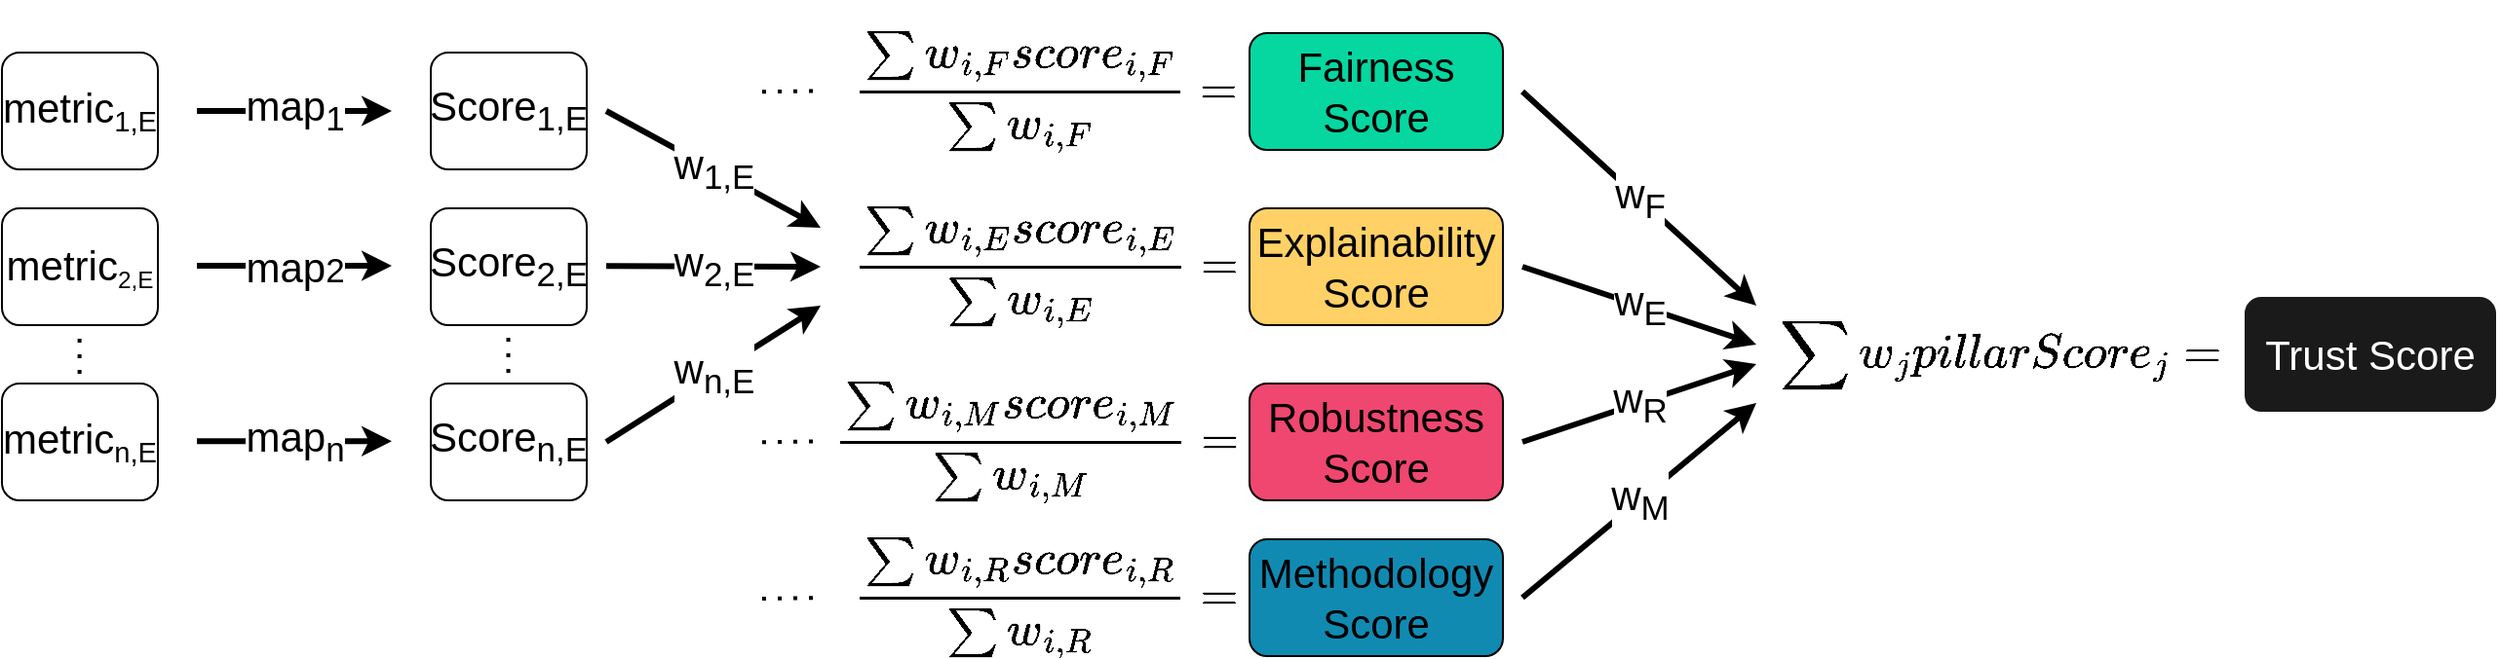 <mxfile version="15.6.8" type="github">
  <diagram id="90_oPOw2xlY_rsWEG6VP" name="Page-1">
    <mxGraphModel dx="1293" dy="486" grid="1" gridSize="10" guides="1" tooltips="1" connect="1" arrows="1" fold="1" page="1" pageScale="1" pageWidth="1600" pageHeight="1200" math="1" shadow="0">
      <root>
        <mxCell id="0" />
        <mxCell id="1" parent="0" />
        <mxCell id="xaC7bcNHMwfUWVUWs_N--5" value="metric&lt;span style=&quot;font-size: 17.5px&quot;&gt;&lt;sub&gt;1,E&lt;/sub&gt;&lt;/span&gt;" style="rounded=1;whiteSpace=wrap;html=1;fontSize=21;" parent="1" vertex="1">
          <mxGeometry x="20" y="430" width="80" height="60" as="geometry" />
        </mxCell>
        <mxCell id="xaC7bcNHMwfUWVUWs_N--7" value="" style="endArrow=classic;html=1;rounded=0;fontSize=21;strokeWidth=3;" parent="1" edge="1">
          <mxGeometry relative="1" as="geometry">
            <mxPoint x="120" y="460" as="sourcePoint" />
            <mxPoint x="220" y="460" as="targetPoint" />
            <Array as="points">
              <mxPoint x="170" y="460" />
            </Array>
          </mxGeometry>
        </mxCell>
        <mxCell id="xaC7bcNHMwfUWVUWs_N--8" value="map&lt;sub&gt;1&lt;/sub&gt;" style="edgeLabel;resizable=0;html=1;align=center;verticalAlign=middle;fontSize=21;" parent="xaC7bcNHMwfUWVUWs_N--7" connectable="0" vertex="1">
          <mxGeometry relative="1" as="geometry" />
        </mxCell>
        <mxCell id="xaC7bcNHMwfUWVUWs_N--10" value="" style="endArrow=classic;html=1;rounded=0;fontSize=21;strokeWidth=3;strokeColor=none;" parent="1" edge="1">
          <mxGeometry width="50" height="50" relative="1" as="geometry">
            <mxPoint x="390" y="460" as="sourcePoint" />
            <mxPoint x="440" y="410" as="targetPoint" />
          </mxGeometry>
        </mxCell>
        <mxCell id="xaC7bcNHMwfUWVUWs_N--11" value="" style="endArrow=classic;html=1;rounded=0;fontSize=21;strokeWidth=3;jumpStyle=sharp;strokeColor=none;" parent="1" edge="1">
          <mxGeometry width="50" height="50" relative="1" as="geometry">
            <mxPoint x="390" y="460" as="sourcePoint" />
            <mxPoint x="440" y="410" as="targetPoint" />
          </mxGeometry>
        </mxCell>
        <mxCell id="xaC7bcNHMwfUWVUWs_N--14" value="metric&lt;span style=&quot;font-size: 17.5px&quot;&gt;&lt;sub&gt;n,E&lt;/sub&gt;&lt;/span&gt;" style="rounded=1;whiteSpace=wrap;html=1;fontSize=21;" parent="1" vertex="1">
          <mxGeometry x="20" y="600" width="80" height="60" as="geometry" />
        </mxCell>
        <mxCell id="xaC7bcNHMwfUWVUWs_N--15" value="metric&lt;span style=&quot;font-size: 14.583px&quot;&gt;&lt;sub&gt;2,E&lt;/sub&gt;&lt;/span&gt;" style="rounded=1;whiteSpace=wrap;html=1;fontSize=21;" parent="1" vertex="1">
          <mxGeometry x="20" y="510" width="80" height="60" as="geometry" />
        </mxCell>
        <mxCell id="xaC7bcNHMwfUWVUWs_N--16" value="" style="endArrow=classic;html=1;rounded=0;fontSize=21;strokeWidth=3;" parent="1" edge="1">
          <mxGeometry relative="1" as="geometry">
            <mxPoint x="120" y="539.5" as="sourcePoint" />
            <mxPoint x="220" y="539.5" as="targetPoint" />
            <Array as="points">
              <mxPoint x="170" y="539.5" />
            </Array>
          </mxGeometry>
        </mxCell>
        <mxCell id="xaC7bcNHMwfUWVUWs_N--17" value="map&lt;span style=&quot;font-size: 17.5px&quot;&gt;2&lt;/span&gt;" style="edgeLabel;resizable=0;html=1;align=center;verticalAlign=middle;fontSize=21;" parent="xaC7bcNHMwfUWVUWs_N--16" connectable="0" vertex="1">
          <mxGeometry relative="1" as="geometry" />
        </mxCell>
        <mxCell id="xaC7bcNHMwfUWVUWs_N--18" value="" style="endArrow=classic;html=1;rounded=0;fontSize=21;strokeWidth=3;jumpStyle=sharp;" parent="1" edge="1">
          <mxGeometry relative="1" as="geometry">
            <mxPoint x="120" y="629.66" as="sourcePoint" />
            <mxPoint x="220" y="629.66" as="targetPoint" />
          </mxGeometry>
        </mxCell>
        <mxCell id="xaC7bcNHMwfUWVUWs_N--19" value="map&lt;sub&gt;n&lt;/sub&gt;" style="edgeLabel;resizable=0;html=1;align=center;verticalAlign=middle;dashed=1;fontSize=21;" parent="xaC7bcNHMwfUWVUWs_N--18" connectable="0" vertex="1">
          <mxGeometry relative="1" as="geometry" />
        </mxCell>
        <mxCell id="xaC7bcNHMwfUWVUWs_N--20" value="Score&lt;sub&gt;1,E&lt;/sub&gt;" style="rounded=1;whiteSpace=wrap;html=1;fontSize=21;" parent="1" vertex="1">
          <mxGeometry x="240" y="430" width="80" height="60" as="geometry" />
        </mxCell>
        <mxCell id="xaC7bcNHMwfUWVUWs_N--21" value="Score&lt;sub&gt;2,E&lt;/sub&gt;" style="rounded=1;whiteSpace=wrap;html=1;fontSize=21;" parent="1" vertex="1">
          <mxGeometry x="240" y="510" width="80" height="60" as="geometry" />
        </mxCell>
        <mxCell id="xaC7bcNHMwfUWVUWs_N--22" value="Score&lt;sub&gt;n,E&lt;/sub&gt;" style="rounded=1;whiteSpace=wrap;html=1;fontSize=21;" parent="1" vertex="1">
          <mxGeometry x="240" y="600" width="80" height="60" as="geometry" />
        </mxCell>
        <mxCell id="xaC7bcNHMwfUWVUWs_N--25" value="" style="endArrow=none;dashed=1;html=1;dashPattern=1 3;strokeWidth=2;rounded=0;fontSize=21;jumpStyle=sharp;" parent="1" edge="1">
          <mxGeometry width="50" height="50" relative="1" as="geometry">
            <mxPoint x="59.8" y="595" as="sourcePoint" />
            <mxPoint x="59.8" y="575" as="targetPoint" />
            <Array as="points" />
          </mxGeometry>
        </mxCell>
        <mxCell id="xaC7bcNHMwfUWVUWs_N--26" value="" style="endArrow=none;dashed=1;html=1;dashPattern=1 3;strokeWidth=2;rounded=0;fontSize=21;jumpStyle=sharp;" parent="1" edge="1">
          <mxGeometry width="50" height="50" relative="1" as="geometry">
            <mxPoint x="279.76" y="594.5" as="sourcePoint" />
            <mxPoint x="279.76" y="574.5" as="targetPoint" />
            <Array as="points" />
          </mxGeometry>
        </mxCell>
        <mxCell id="xaC7bcNHMwfUWVUWs_N--28" value="Methodology Score" style="rounded=1;whiteSpace=wrap;html=1;fontSize=21;fillColor=#118ab2;" parent="1" vertex="1">
          <mxGeometry x="660" y="680" width="130" height="60" as="geometry" />
        </mxCell>
        <mxCell id="xaC7bcNHMwfUWVUWs_N--29" value="" style="endArrow=classic;html=1;rounded=0;fontSize=21;strokeWidth=3;jumpStyle=sharp;" parent="1" edge="1">
          <mxGeometry relative="1" as="geometry">
            <mxPoint x="330" y="460" as="sourcePoint" />
            <mxPoint x="440" y="520" as="targetPoint" />
          </mxGeometry>
        </mxCell>
        <mxCell id="xaC7bcNHMwfUWVUWs_N--30" value="w&lt;sub&gt;1,E&lt;/sub&gt;" style="edgeLabel;resizable=0;html=1;align=center;verticalAlign=middle;fontSize=21;" parent="xaC7bcNHMwfUWVUWs_N--29" connectable="0" vertex="1">
          <mxGeometry relative="1" as="geometry" />
        </mxCell>
        <mxCell id="xaC7bcNHMwfUWVUWs_N--31" value="" style="endArrow=classic;html=1;rounded=0;fontSize=21;strokeWidth=3;jumpStyle=sharp;" parent="1" edge="1">
          <mxGeometry relative="1" as="geometry">
            <mxPoint x="330" y="630.0" as="sourcePoint" />
            <mxPoint x="440" y="560" as="targetPoint" />
          </mxGeometry>
        </mxCell>
        <mxCell id="xaC7bcNHMwfUWVUWs_N--32" value="w&lt;sub&gt;n,E&lt;/sub&gt;" style="edgeLabel;resizable=0;html=1;align=center;verticalAlign=middle;fontSize=21;" parent="xaC7bcNHMwfUWVUWs_N--31" connectable="0" vertex="1">
          <mxGeometry relative="1" as="geometry" />
        </mxCell>
        <mxCell id="xaC7bcNHMwfUWVUWs_N--33" value="" style="endArrow=classic;html=1;rounded=0;fontSize=21;strokeWidth=3;jumpStyle=sharp;" parent="1" edge="1">
          <mxGeometry relative="1" as="geometry">
            <mxPoint x="330" y="539.58" as="sourcePoint" />
            <mxPoint x="440" y="540" as="targetPoint" />
          </mxGeometry>
        </mxCell>
        <mxCell id="xaC7bcNHMwfUWVUWs_N--34" value="w&lt;sub&gt;2,E&lt;/sub&gt;" style="edgeLabel;resizable=0;html=1;align=center;verticalAlign=middle;fontSize=21;" parent="xaC7bcNHMwfUWVUWs_N--33" connectable="0" vertex="1">
          <mxGeometry relative="1" as="geometry" />
        </mxCell>
        <mxCell id="W47dHUH5jjLwDsyXZmlx-1" value="Fairness Score" style="rounded=1;whiteSpace=wrap;html=1;fontSize=21;fillColor=#06d6a0;" parent="1" vertex="1">
          <mxGeometry x="660" y="420" width="130" height="60" as="geometry" />
        </mxCell>
        <mxCell id="W47dHUH5jjLwDsyXZmlx-2" value="Explainability Score" style="rounded=1;whiteSpace=wrap;html=1;fontSize=21;fillColor=#ffd166;" parent="1" vertex="1">
          <mxGeometry x="660" y="510" width="130" height="60" as="geometry" />
        </mxCell>
        <mxCell id="W47dHUH5jjLwDsyXZmlx-3" value="Robustness Score" style="rounded=1;whiteSpace=wrap;html=1;fontSize=21;fillColor=#ef476f;" parent="1" vertex="1">
          <mxGeometry x="660" y="600" width="130" height="60" as="geometry" />
        </mxCell>
        <mxCell id="W47dHUH5jjLwDsyXZmlx-28" value="$$\frac{\sum{w_{i,F}score_{i,F}}}{\sum{w_{i,F}}&lt;br&gt;}=$$" style="text;html=1;resizable=0;autosize=1;align=center;verticalAlign=middle;points=[];fillColor=none;strokeColor=none;rounded=0;fontSize=21;fontColor=#000000;" parent="1" vertex="1">
          <mxGeometry x="330" y="420" width="450" height="60" as="geometry" />
        </mxCell>
        <mxCell id="W47dHUH5jjLwDsyXZmlx-33" value="" style="endArrow=none;dashed=1;html=1;dashPattern=1 3;strokeWidth=2;rounded=0;fontSize=21;fontColor=#000000;jumpStyle=sharp;" parent="1" edge="1">
          <mxGeometry width="50" height="50" relative="1" as="geometry">
            <mxPoint x="410" y="450.16" as="sourcePoint" />
            <mxPoint x="440" y="449.66" as="targetPoint" />
            <Array as="points">
              <mxPoint x="410" y="450.16" />
            </Array>
          </mxGeometry>
        </mxCell>
        <mxCell id="W47dHUH5jjLwDsyXZmlx-34" value="" style="endArrow=none;dashed=1;html=1;dashPattern=1 3;strokeWidth=2;rounded=0;fontSize=21;fontColor=#000000;jumpStyle=sharp;" parent="1" edge="1">
          <mxGeometry width="50" height="50" relative="1" as="geometry">
            <mxPoint x="410" y="630.16" as="sourcePoint" />
            <mxPoint x="440" y="629.66" as="targetPoint" />
          </mxGeometry>
        </mxCell>
        <mxCell id="W47dHUH5jjLwDsyXZmlx-35" value="" style="endArrow=none;dashed=1;html=1;dashPattern=1 3;strokeWidth=2;rounded=0;fontSize=21;fontColor=#000000;jumpStyle=sharp;" parent="1" edge="1">
          <mxGeometry width="50" height="50" relative="1" as="geometry">
            <mxPoint x="410" y="710.5" as="sourcePoint" />
            <mxPoint x="440" y="710" as="targetPoint" />
          </mxGeometry>
        </mxCell>
        <mxCell id="W47dHUH5jjLwDsyXZmlx-36" value="" style="endArrow=classic;html=1;rounded=0;fontSize=21;strokeWidth=3;jumpStyle=sharp;" parent="1" edge="1">
          <mxGeometry relative="1" as="geometry">
            <mxPoint x="800" y="450" as="sourcePoint" />
            <mxPoint x="920" y="560" as="targetPoint" />
          </mxGeometry>
        </mxCell>
        <mxCell id="W47dHUH5jjLwDsyXZmlx-37" value="w&lt;sub&gt;F&lt;/sub&gt;" style="edgeLabel;resizable=0;html=1;align=center;verticalAlign=middle;fontSize=21;" parent="W47dHUH5jjLwDsyXZmlx-36" connectable="0" vertex="1">
          <mxGeometry relative="1" as="geometry" />
        </mxCell>
        <mxCell id="W47dHUH5jjLwDsyXZmlx-38" value="w" style="endArrow=classic;html=1;rounded=0;fontSize=21;strokeWidth=3;jumpStyle=sharp;" parent="1" edge="1">
          <mxGeometry relative="1" as="geometry">
            <mxPoint x="800.0" y="540" as="sourcePoint" />
            <mxPoint x="920" y="580" as="targetPoint" />
          </mxGeometry>
        </mxCell>
        <mxCell id="W47dHUH5jjLwDsyXZmlx-39" value="w&lt;sub&gt;E&lt;/sub&gt;" style="edgeLabel;resizable=0;html=1;align=center;verticalAlign=middle;fontSize=21;" parent="W47dHUH5jjLwDsyXZmlx-38" connectable="0" vertex="1">
          <mxGeometry relative="1" as="geometry" />
        </mxCell>
        <mxCell id="W47dHUH5jjLwDsyXZmlx-40" value="" style="endArrow=classic;html=1;rounded=0;fontSize=21;strokeWidth=3;jumpStyle=sharp;" parent="1" edge="1">
          <mxGeometry relative="1" as="geometry">
            <mxPoint x="800.0" y="630" as="sourcePoint" />
            <mxPoint x="920" y="590" as="targetPoint" />
          </mxGeometry>
        </mxCell>
        <mxCell id="W47dHUH5jjLwDsyXZmlx-41" value="w&lt;sub&gt;R&lt;/sub&gt;" style="edgeLabel;resizable=0;html=1;align=center;verticalAlign=middle;fontSize=21;" parent="W47dHUH5jjLwDsyXZmlx-40" connectable="0" vertex="1">
          <mxGeometry relative="1" as="geometry" />
        </mxCell>
        <mxCell id="W47dHUH5jjLwDsyXZmlx-42" value="" style="endArrow=classic;html=1;rounded=0;fontSize=21;strokeWidth=3;jumpStyle=sharp;" parent="1" edge="1">
          <mxGeometry relative="1" as="geometry">
            <mxPoint x="800.0" y="710" as="sourcePoint" />
            <mxPoint x="920" y="610" as="targetPoint" />
          </mxGeometry>
        </mxCell>
        <mxCell id="W47dHUH5jjLwDsyXZmlx-43" value="w&lt;sub&gt;M&lt;/sub&gt;" style="edgeLabel;resizable=0;html=1;align=center;verticalAlign=middle;fontSize=21;" parent="W47dHUH5jjLwDsyXZmlx-42" connectable="0" vertex="1">
          <mxGeometry relative="1" as="geometry" />
        </mxCell>
        <mxCell id="W47dHUH5jjLwDsyXZmlx-44" value="&lt;font color=&quot;#ffffff&quot;&gt;Trust Score&lt;/font&gt;" style="rounded=1;whiteSpace=wrap;html=1;fontSize=21;fillColor=#1a1a1a;strokeColor=#FFFFFF;" parent="1" vertex="1">
          <mxGeometry x="1170" y="555" width="130" height="60" as="geometry" />
        </mxCell>
        <mxCell id="W47dHUH5jjLwDsyXZmlx-46" value="$$\sum{w_{j}pillarScore_{j}=}$$" style="text;html=1;resizable=0;autosize=1;align=center;verticalAlign=middle;points=[];fillColor=none;strokeColor=none;rounded=0;fontSize=21;fontColor=#000000;" parent="1" vertex="1">
          <mxGeometry x="890" y="570" width="310" height="30" as="geometry" />
        </mxCell>
        <mxCell id="_v0ElNaqob1oPHxnvFE7-5" value="$$\frac{\sum{w_{i,E}score_{i,E}}}{\sum{w_{i,E}}&lt;br&gt;}=$$" style="text;html=1;resizable=0;autosize=1;align=center;verticalAlign=middle;points=[];fillColor=none;strokeColor=none;rounded=0;fontSize=21;fontColor=#000000;" vertex="1" parent="1">
          <mxGeometry x="330" y="510" width="450" height="60" as="geometry" />
        </mxCell>
        <mxCell id="_v0ElNaqob1oPHxnvFE7-7" value="$$\frac{\sum{w_{i,R}score_{i,R}}}{\sum{w_{i,R}}&lt;br&gt;}=$$" style="text;html=1;resizable=0;autosize=1;align=center;verticalAlign=middle;points=[];fillColor=none;strokeColor=none;rounded=0;fontSize=21;fontColor=#000000;" vertex="1" parent="1">
          <mxGeometry x="325" y="680" width="460" height="60" as="geometry" />
        </mxCell>
        <mxCell id="_v0ElNaqob1oPHxnvFE7-8" value="$$\frac{\sum{w_{i,M}score_{i,M}}}{\sum{w_{i,M}}&lt;br&gt;}=$$" style="text;html=1;resizable=0;autosize=1;align=center;verticalAlign=middle;points=[];fillColor=none;strokeColor=none;rounded=0;fontSize=21;fontColor=#000000;" vertex="1" parent="1">
          <mxGeometry x="320" y="600" width="460" height="60" as="geometry" />
        </mxCell>
      </root>
    </mxGraphModel>
  </diagram>
</mxfile>
